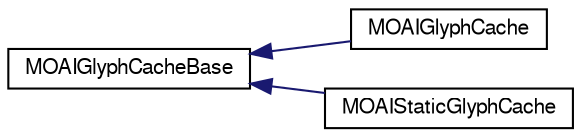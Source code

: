 digraph G
{
  edge [fontname="FreeSans",fontsize="10",labelfontname="FreeSans",labelfontsize="10"];
  node [fontname="FreeSans",fontsize="10",shape=record];
  rankdir=LR;
  Node1 [label="MOAIGlyphCacheBase",height=0.2,width=0.4,color="black", fillcolor="white", style="filled",URL="$class_m_o_a_i_glyph_cache_base.html"];
  Node1 -> Node2 [dir=back,color="midnightblue",fontsize="10",style="solid",fontname="FreeSans"];
  Node2 [label="MOAIGlyphCache",height=0.2,width=0.4,color="black", fillcolor="white", style="filled",URL="$class_m_o_a_i_glyph_cache.html"];
  Node1 -> Node3 [dir=back,color="midnightblue",fontsize="10",style="solid",fontname="FreeSans"];
  Node3 [label="MOAIStaticGlyphCache",height=0.2,width=0.4,color="black", fillcolor="white", style="filled",URL="$class_m_o_a_i_static_glyph_cache.html",tooltip="This is the default implementation of a static glyph cache. All is does is accept an image via setIma..."];
}
